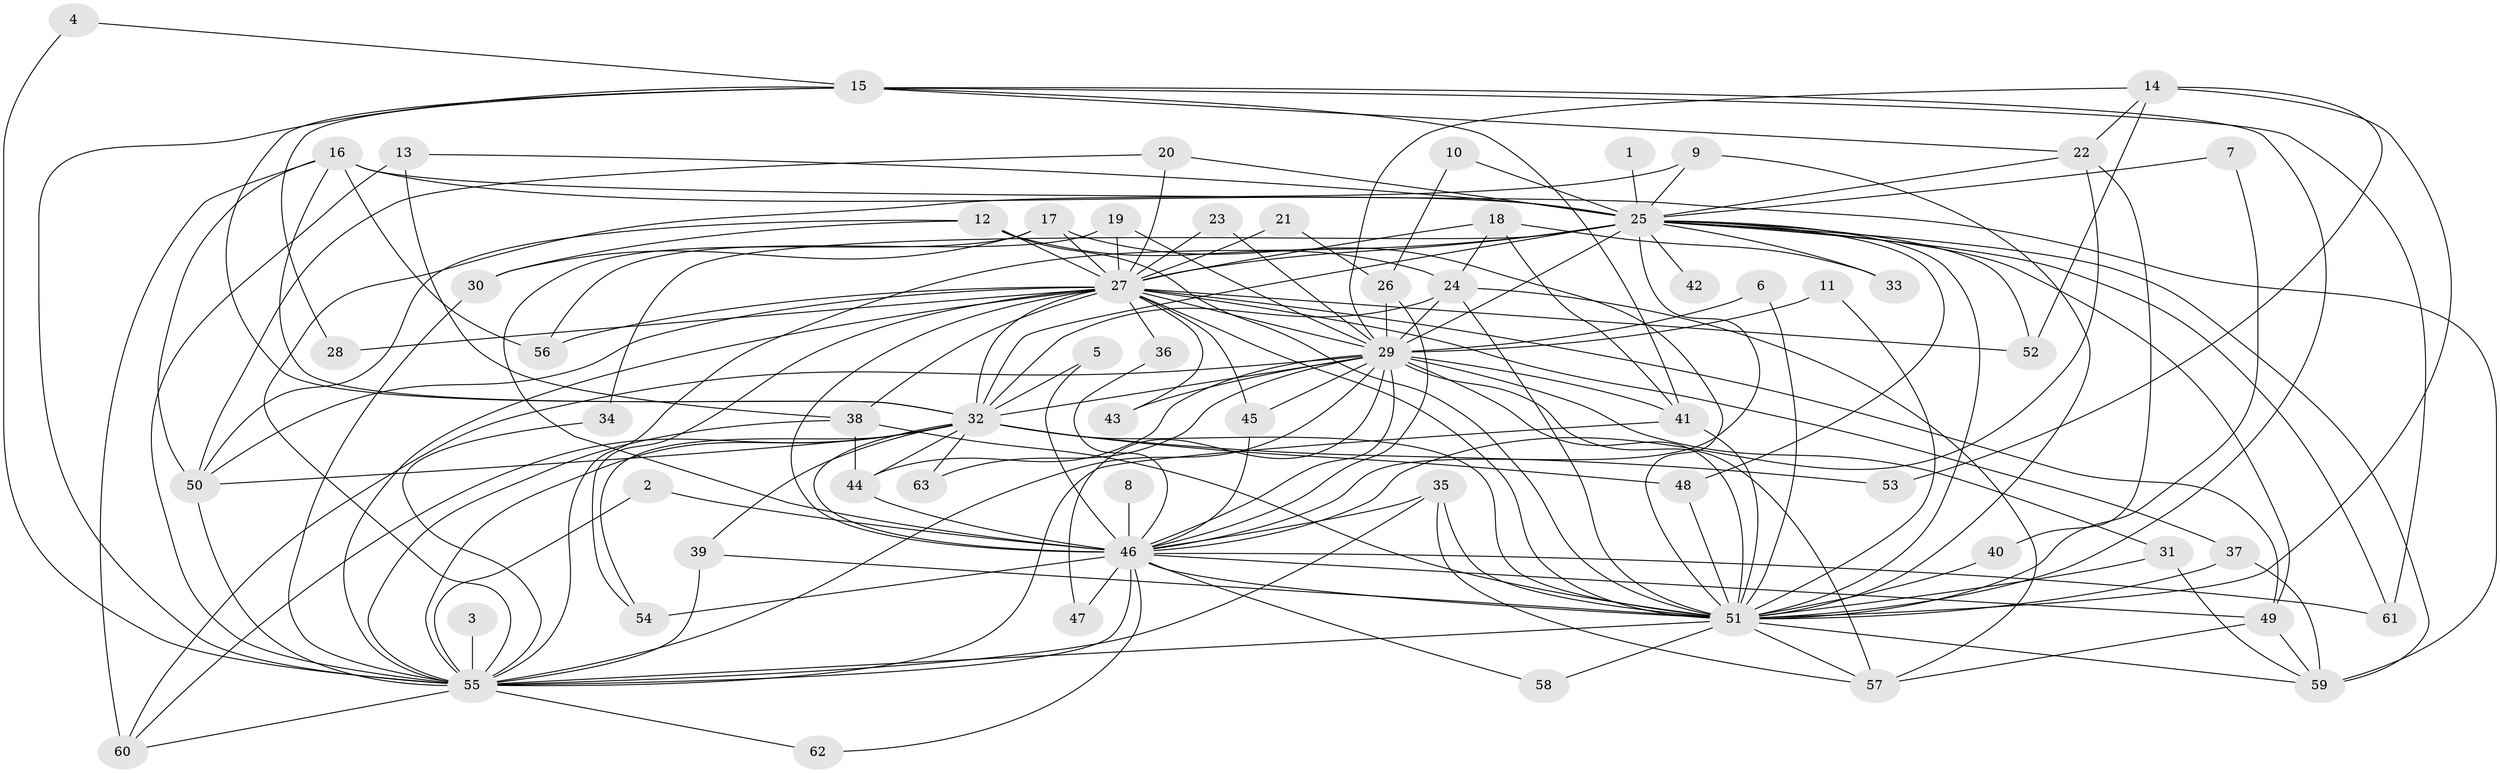 // original degree distribution, {29: 0.007936507936507936, 23: 0.007936507936507936, 22: 0.015873015873015872, 26: 0.007936507936507936, 20: 0.007936507936507936, 18: 0.007936507936507936, 17: 0.007936507936507936, 25: 0.007936507936507936, 24: 0.007936507936507936, 2: 0.5396825396825397, 3: 0.19047619047619047, 8: 0.015873015873015872, 4: 0.09523809523809523, 5: 0.05555555555555555, 7: 0.023809523809523808}
// Generated by graph-tools (version 1.1) at 2025/49/03/09/25 03:49:44]
// undirected, 63 vertices, 166 edges
graph export_dot {
graph [start="1"]
  node [color=gray90,style=filled];
  1;
  2;
  3;
  4;
  5;
  6;
  7;
  8;
  9;
  10;
  11;
  12;
  13;
  14;
  15;
  16;
  17;
  18;
  19;
  20;
  21;
  22;
  23;
  24;
  25;
  26;
  27;
  28;
  29;
  30;
  31;
  32;
  33;
  34;
  35;
  36;
  37;
  38;
  39;
  40;
  41;
  42;
  43;
  44;
  45;
  46;
  47;
  48;
  49;
  50;
  51;
  52;
  53;
  54;
  55;
  56;
  57;
  58;
  59;
  60;
  61;
  62;
  63;
  1 -- 25 [weight=1.0];
  2 -- 46 [weight=1.0];
  2 -- 55 [weight=1.0];
  3 -- 55 [weight=1.0];
  4 -- 15 [weight=1.0];
  4 -- 55 [weight=1.0];
  5 -- 32 [weight=1.0];
  5 -- 46 [weight=1.0];
  6 -- 29 [weight=1.0];
  6 -- 51 [weight=1.0];
  7 -- 25 [weight=1.0];
  7 -- 51 [weight=1.0];
  8 -- 46 [weight=1.0];
  9 -- 25 [weight=1.0];
  9 -- 51 [weight=1.0];
  9 -- 55 [weight=1.0];
  10 -- 25 [weight=1.0];
  10 -- 26 [weight=1.0];
  11 -- 29 [weight=1.0];
  11 -- 51 [weight=1.0];
  12 -- 24 [weight=1.0];
  12 -- 27 [weight=1.0];
  12 -- 30 [weight=1.0];
  12 -- 50 [weight=1.0];
  12 -- 51 [weight=1.0];
  13 -- 25 [weight=1.0];
  13 -- 38 [weight=1.0];
  13 -- 55 [weight=1.0];
  14 -- 22 [weight=1.0];
  14 -- 29 [weight=1.0];
  14 -- 51 [weight=1.0];
  14 -- 52 [weight=1.0];
  14 -- 53 [weight=1.0];
  15 -- 22 [weight=1.0];
  15 -- 28 [weight=1.0];
  15 -- 32 [weight=1.0];
  15 -- 41 [weight=1.0];
  15 -- 51 [weight=1.0];
  15 -- 55 [weight=1.0];
  15 -- 61 [weight=1.0];
  16 -- 25 [weight=1.0];
  16 -- 32 [weight=1.0];
  16 -- 50 [weight=1.0];
  16 -- 56 [weight=1.0];
  16 -- 59 [weight=2.0];
  16 -- 60 [weight=1.0];
  17 -- 27 [weight=1.0];
  17 -- 30 [weight=1.0];
  17 -- 46 [weight=1.0];
  17 -- 51 [weight=1.0];
  18 -- 24 [weight=1.0];
  18 -- 27 [weight=1.0];
  18 -- 33 [weight=1.0];
  18 -- 41 [weight=1.0];
  19 -- 27 [weight=2.0];
  19 -- 29 [weight=1.0];
  19 -- 56 [weight=1.0];
  20 -- 25 [weight=1.0];
  20 -- 27 [weight=2.0];
  20 -- 50 [weight=1.0];
  21 -- 26 [weight=1.0];
  21 -- 27 [weight=1.0];
  22 -- 25 [weight=1.0];
  22 -- 40 [weight=1.0];
  22 -- 46 [weight=1.0];
  23 -- 27 [weight=1.0];
  23 -- 29 [weight=1.0];
  24 -- 29 [weight=1.0];
  24 -- 32 [weight=1.0];
  24 -- 51 [weight=1.0];
  24 -- 57 [weight=1.0];
  25 -- 27 [weight=2.0];
  25 -- 29 [weight=2.0];
  25 -- 32 [weight=2.0];
  25 -- 33 [weight=1.0];
  25 -- 34 [weight=1.0];
  25 -- 42 [weight=1.0];
  25 -- 46 [weight=1.0];
  25 -- 48 [weight=1.0];
  25 -- 49 [weight=1.0];
  25 -- 51 [weight=2.0];
  25 -- 52 [weight=1.0];
  25 -- 55 [weight=1.0];
  25 -- 59 [weight=1.0];
  25 -- 61 [weight=1.0];
  26 -- 29 [weight=1.0];
  26 -- 46 [weight=1.0];
  27 -- 28 [weight=1.0];
  27 -- 29 [weight=4.0];
  27 -- 32 [weight=2.0];
  27 -- 36 [weight=1.0];
  27 -- 37 [weight=1.0];
  27 -- 38 [weight=1.0];
  27 -- 43 [weight=2.0];
  27 -- 45 [weight=1.0];
  27 -- 46 [weight=4.0];
  27 -- 49 [weight=1.0];
  27 -- 50 [weight=1.0];
  27 -- 51 [weight=4.0];
  27 -- 52 [weight=1.0];
  27 -- 54 [weight=1.0];
  27 -- 55 [weight=3.0];
  27 -- 56 [weight=2.0];
  29 -- 31 [weight=1.0];
  29 -- 32 [weight=2.0];
  29 -- 41 [weight=2.0];
  29 -- 43 [weight=1.0];
  29 -- 44 [weight=1.0];
  29 -- 45 [weight=1.0];
  29 -- 46 [weight=2.0];
  29 -- 47 [weight=1.0];
  29 -- 51 [weight=4.0];
  29 -- 55 [weight=2.0];
  29 -- 57 [weight=1.0];
  29 -- 60 [weight=1.0];
  29 -- 63 [weight=1.0];
  30 -- 55 [weight=1.0];
  31 -- 51 [weight=2.0];
  31 -- 59 [weight=1.0];
  32 -- 39 [weight=1.0];
  32 -- 44 [weight=1.0];
  32 -- 46 [weight=1.0];
  32 -- 48 [weight=2.0];
  32 -- 50 [weight=1.0];
  32 -- 51 [weight=2.0];
  32 -- 53 [weight=1.0];
  32 -- 54 [weight=1.0];
  32 -- 55 [weight=1.0];
  32 -- 60 [weight=1.0];
  32 -- 63 [weight=1.0];
  34 -- 55 [weight=1.0];
  35 -- 46 [weight=1.0];
  35 -- 51 [weight=1.0];
  35 -- 55 [weight=1.0];
  35 -- 57 [weight=1.0];
  36 -- 46 [weight=1.0];
  37 -- 51 [weight=1.0];
  37 -- 59 [weight=1.0];
  38 -- 44 [weight=1.0];
  38 -- 51 [weight=1.0];
  38 -- 55 [weight=1.0];
  39 -- 51 [weight=1.0];
  39 -- 55 [weight=1.0];
  40 -- 51 [weight=1.0];
  41 -- 51 [weight=1.0];
  41 -- 55 [weight=1.0];
  44 -- 46 [weight=1.0];
  45 -- 46 [weight=1.0];
  46 -- 47 [weight=1.0];
  46 -- 49 [weight=1.0];
  46 -- 51 [weight=2.0];
  46 -- 54 [weight=1.0];
  46 -- 55 [weight=1.0];
  46 -- 58 [weight=1.0];
  46 -- 61 [weight=1.0];
  46 -- 62 [weight=1.0];
  48 -- 51 [weight=1.0];
  49 -- 57 [weight=1.0];
  49 -- 59 [weight=1.0];
  50 -- 55 [weight=1.0];
  51 -- 55 [weight=2.0];
  51 -- 57 [weight=1.0];
  51 -- 58 [weight=1.0];
  51 -- 59 [weight=1.0];
  55 -- 60 [weight=1.0];
  55 -- 62 [weight=1.0];
}
